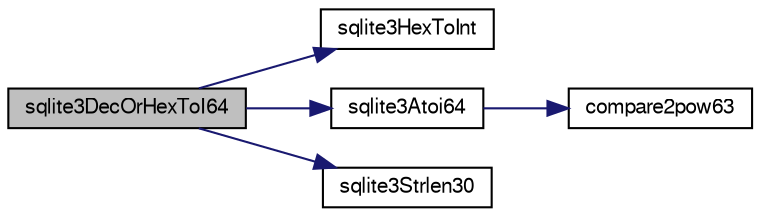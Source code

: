 digraph "sqlite3DecOrHexToI64"
{
  edge [fontname="FreeSans",fontsize="10",labelfontname="FreeSans",labelfontsize="10"];
  node [fontname="FreeSans",fontsize="10",shape=record];
  rankdir="LR";
  Node493146 [label="sqlite3DecOrHexToI64",height=0.2,width=0.4,color="black", fillcolor="grey75", style="filled", fontcolor="black"];
  Node493146 -> Node493147 [color="midnightblue",fontsize="10",style="solid",fontname="FreeSans"];
  Node493147 [label="sqlite3HexToInt",height=0.2,width=0.4,color="black", fillcolor="white", style="filled",URL="$sqlite3_8c.html#ae3802c77b18399c03c8c9f973ff47239"];
  Node493146 -> Node493148 [color="midnightblue",fontsize="10",style="solid",fontname="FreeSans"];
  Node493148 [label="sqlite3Atoi64",height=0.2,width=0.4,color="black", fillcolor="white", style="filled",URL="$sqlite3_8c.html#a5b13083911b3dc0a0b54f43acc686a39"];
  Node493148 -> Node493149 [color="midnightblue",fontsize="10",style="solid",fontname="FreeSans"];
  Node493149 [label="compare2pow63",height=0.2,width=0.4,color="black", fillcolor="white", style="filled",URL="$sqlite3_8c.html#adcbebdd3f570175519922276b83132e0"];
  Node493146 -> Node493150 [color="midnightblue",fontsize="10",style="solid",fontname="FreeSans"];
  Node493150 [label="sqlite3Strlen30",height=0.2,width=0.4,color="black", fillcolor="white", style="filled",URL="$sqlite3_8c.html#a3dcd80ba41f1a308193dee74857b62a7"];
}
